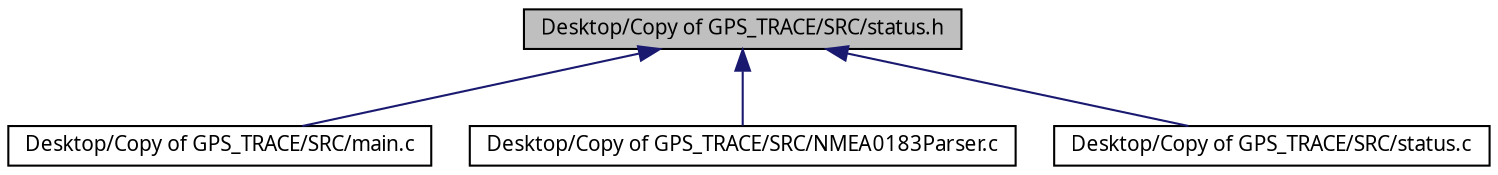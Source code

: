 digraph G
{
  edge [fontname="FreeSans.ttf",fontsize=10,labelfontname="FreeSans.ttf",labelfontsize=10];
  node [fontname="FreeSans.ttf",fontsize=10,shape=record];
  Node1 [label="Desktop/Copy of GPS_TRACE/SRC/status.h",height=0.2,width=0.4,color="black", fillcolor="grey75", style="filled" fontcolor="black"];
  Node1 -> Node2 [dir=back,color="midnightblue",fontsize=10,style="solid"];
  Node2 [label="Desktop/Copy of GPS_TRACE/SRC/main.c",height=0.2,width=0.4,color="black", fillcolor="white", style="filled",URL="$main_8c.html"];
  Node1 -> Node3 [dir=back,color="midnightblue",fontsize=10,style="solid"];
  Node3 [label="Desktop/Copy of GPS_TRACE/SRC/NMEA0183Parser.c",height=0.2,width=0.4,color="black", fillcolor="white", style="filled",URL="$_n_m_e_a0183_parser_8c.html"];
  Node1 -> Node4 [dir=back,color="midnightblue",fontsize=10,style="solid"];
  Node4 [label="Desktop/Copy of GPS_TRACE/SRC/status.c",height=0.2,width=0.4,color="black", fillcolor="white", style="filled",URL="$status_8c.html"];
}
